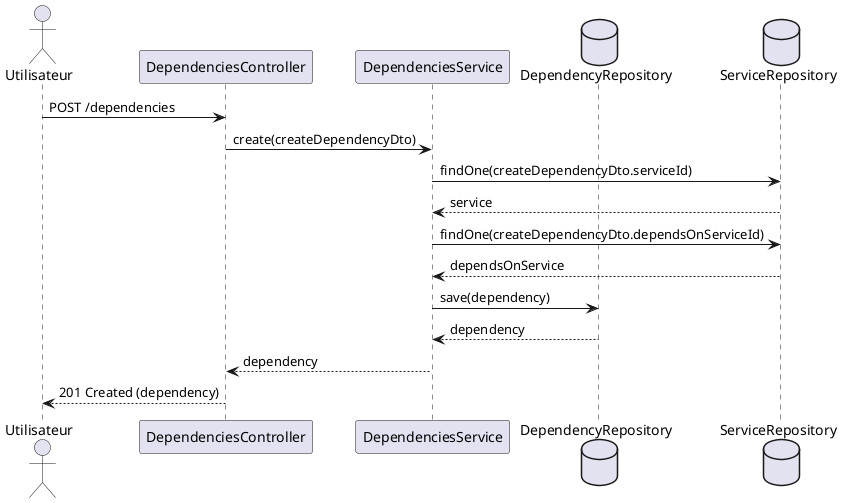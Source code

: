 @startuml
actor Utilisateur
participant "DependenciesController" as DepController
participant "DependenciesService" as DepService
database "DependencyRepository" as DepRepo
database "ServiceRepository" as ServiceRepo

Utilisateur -> DepController : POST /dependencies
DepController -> DepService : create(createDependencyDto)
DepService -> ServiceRepo : findOne(createDependencyDto.serviceId)
ServiceRepo --> DepService : service
DepService -> ServiceRepo : findOne(createDependencyDto.dependsOnServiceId)
ServiceRepo --> DepService : dependsOnService
DepService -> DepRepo : save(dependency)
DepRepo --> DepService : dependency
DepService --> DepController : dependency
DepController --> Utilisateur : 201 Created (dependency)
@enduml
